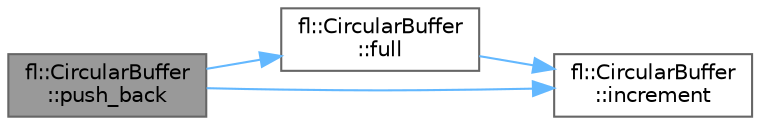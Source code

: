 digraph "fl::CircularBuffer::push_back"
{
 // INTERACTIVE_SVG=YES
 // LATEX_PDF_SIZE
  bgcolor="transparent";
  edge [fontname=Helvetica,fontsize=10,labelfontname=Helvetica,labelfontsize=10];
  node [fontname=Helvetica,fontsize=10,shape=box,height=0.2,width=0.4];
  rankdir="LR";
  Node1 [id="Node000001",label="fl::CircularBuffer\l::push_back",height=0.2,width=0.4,color="gray40", fillcolor="grey60", style="filled", fontcolor="black",tooltip=" "];
  Node1 -> Node2 [id="edge1_Node000001_Node000002",color="steelblue1",style="solid",tooltip=" "];
  Node2 [id="Node000002",label="fl::CircularBuffer\l::full",height=0.2,width=0.4,color="grey40", fillcolor="white", style="filled",URL="$d2/d4f/classfl_1_1_circular_buffer_a62c12de0a321ce050f6c94f4f4eb6c28.html#a62c12de0a321ce050f6c94f4f4eb6c28",tooltip=" "];
  Node2 -> Node3 [id="edge2_Node000002_Node000003",color="steelblue1",style="solid",tooltip=" "];
  Node3 [id="Node000003",label="fl::CircularBuffer\l::increment",height=0.2,width=0.4,color="grey40", fillcolor="white", style="filled",URL="$d2/d4f/classfl_1_1_circular_buffer_a1e84eed22cd7637776c87ee00d6f4e59.html#a1e84eed22cd7637776c87ee00d6f4e59",tooltip=" "];
  Node1 -> Node3 [id="edge3_Node000001_Node000003",color="steelblue1",style="solid",tooltip=" "];
}
